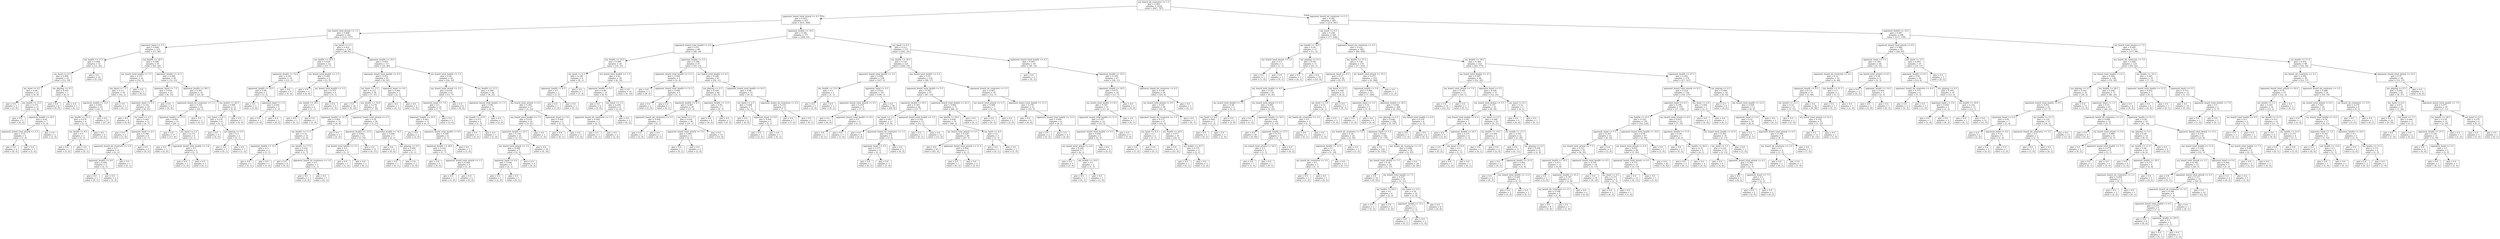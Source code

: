 digraph Tree {
node [shape=box] ;
0 [label="my_board_nb_creatures <= 1.5\ngini = 0.495\nsamples = 1434\nvalue = [647, 787]"] ;
1 [label="opponent_board_total_attack <= 4.5\ngini = 0.432\nsamples = 633\nvalue = [433, 200]"] ;
0 -> 1 [labeldistance=2.5, labelangle=45, headlabel="True"] ;
2 [label="my_board_total_attack <= 1.5\ngini = 0.499\nsamples = 262\nvalue = [125, 137]"] ;
1 -> 2 ;
3 [label="opponent_hand <= 2.5\ngini = 0.468\nsamples = 123\nvalue = [77, 46]"] ;
2 -> 3 ;
4 [label="my_health <= 17.5\ngini = 0.469\nsamples = 32\nvalue = [12, 20]"] ;
3 -> 4 ;
5 [label="my_hand <= 4.5\ngini = 0.496\nsamples = 22\nvalue = [12, 10]"] ;
4 -> 5 ;
6 [label="my_hand <= 0.5\ngini = 0.48\nsamples = 15\nvalue = [6, 9]"] ;
5 -> 6 ;
7 [label="gini = 0.0\nsamples = 3\nvalue = [3, 0]"] ;
6 -> 7 ;
8 [label="my_health <= 12.5\ngini = 0.375\nsamples = 12\nvalue = [3, 9]"] ;
6 -> 8 ;
9 [label="gini = 0.0\nsamples = 5\nvalue = [0, 5]"] ;
8 -> 9 ;
10 [label="opponent_health <= 18.5\ngini = 0.49\nsamples = 7\nvalue = [3, 4]"] ;
8 -> 10 ;
11 [label="opponent_board_total_attack <= 3.5\ngini = 0.32\nsamples = 5\nvalue = [1, 4]"] ;
10 -> 11 ;
12 [label="gini = 0.0\nsamples = 4\nvalue = [0, 4]"] ;
11 -> 12 ;
13 [label="gini = 0.0\nsamples = 1\nvalue = [1, 0]"] ;
11 -> 13 ;
14 [label="gini = 0.0\nsamples = 2\nvalue = [2, 0]"] ;
10 -> 14 ;
15 [label="me_playing <= 0.5\ngini = 0.245\nsamples = 7\nvalue = [6, 1]"] ;
5 -> 15 ;
16 [label="gini = 0.0\nsamples = 6\nvalue = [6, 0]"] ;
15 -> 16 ;
17 [label="gini = 0.0\nsamples = 1\nvalue = [0, 1]"] ;
15 -> 17 ;
18 [label="gini = 0.0\nsamples = 10\nvalue = [0, 10]"] ;
4 -> 18 ;
19 [label="my_health <= 20.5\ngini = 0.408\nsamples = 91\nvalue = [65, 26]"] ;
3 -> 19 ;
20 [label="my_board_total_health <= 7.5\ngini = 0.157\nsamples = 35\nvalue = [32, 3]"] ;
19 -> 20 ;
21 [label="my_hand <= 7.5\ngini = 0.111\nsamples = 34\nvalue = [32, 2]"] ;
20 -> 21 ;
22 [label="opponent_health <= 14.5\ngini = 0.059\nsamples = 33\nvalue = [32, 1]"] ;
21 -> 22 ;
23 [label="my_health <= 15.5\ngini = 0.278\nsamples = 6\nvalue = [5, 1]"] ;
22 -> 23 ;
24 [label="my_health <= 8.5\ngini = 0.5\nsamples = 2\nvalue = [1, 1]"] ;
23 -> 24 ;
25 [label="gini = 0.0\nsamples = 1\nvalue = [1, 0]"] ;
24 -> 25 ;
26 [label="gini = 0.0\nsamples = 1\nvalue = [0, 1]"] ;
24 -> 26 ;
27 [label="gini = 0.0\nsamples = 4\nvalue = [4, 0]"] ;
23 -> 27 ;
28 [label="gini = 0.0\nsamples = 27\nvalue = [27, 0]"] ;
22 -> 28 ;
29 [label="gini = 0.0\nsamples = 1\nvalue = [0, 1]"] ;
21 -> 29 ;
30 [label="gini = 0.0\nsamples = 1\nvalue = [0, 1]"] ;
20 -> 30 ;
31 [label="opponent_health <= 21.5\ngini = 0.484\nsamples = 56\nvalue = [33, 23]"] ;
19 -> 31 ;
32 [label="opponent_hand <= 7.5\ngini = 0.454\nsamples = 23\nvalue = [8, 15]"] ;
31 -> 32 ;
33 [label="opponent_hand <= 3.5\ngini = 0.332\nsamples = 19\nvalue = [4, 15]"] ;
32 -> 33 ;
34 [label="gini = 0.0\nsamples = 8\nvalue = [0, 8]"] ;
33 -> 34 ;
35 [label="my_hand <= 2.5\ngini = 0.463\nsamples = 11\nvalue = [4, 7]"] ;
33 -> 35 ;
36 [label="gini = 0.0\nsamples = 2\nvalue = [2, 0]"] ;
35 -> 36 ;
37 [label="opponent_hand <= 4.5\ngini = 0.346\nsamples = 9\nvalue = [2, 7]"] ;
35 -> 37 ;
38 [label="opponent_board_nb_creatures <= 2.0\ngini = 0.5\nsamples = 4\nvalue = [2, 2]"] ;
37 -> 38 ;
39 [label="opponent_health <= 9.0\ngini = 0.444\nsamples = 3\nvalue = [2, 1]"] ;
38 -> 39 ;
40 [label="gini = 0.0\nsamples = 1\nvalue = [0, 1]"] ;
39 -> 40 ;
41 [label="gini = 0.0\nsamples = 2\nvalue = [2, 0]"] ;
39 -> 41 ;
42 [label="gini = 0.0\nsamples = 1\nvalue = [0, 1]"] ;
38 -> 42 ;
43 [label="gini = 0.0\nsamples = 5\nvalue = [0, 5]"] ;
37 -> 43 ;
44 [label="gini = 0.0\nsamples = 4\nvalue = [4, 0]"] ;
32 -> 44 ;
45 [label="opponent_health <= 28.5\ngini = 0.367\nsamples = 33\nvalue = [25, 8]"] ;
31 -> 45 ;
46 [label="opponent_board_nb_creatures <= 1.5\ngini = 0.165\nsamples = 22\nvalue = [20, 2]"] ;
45 -> 46 ;
47 [label="opponent_health <= 27.5\ngini = 0.091\nsamples = 21\nvalue = [20, 1]"] ;
46 -> 47 ;
48 [label="gini = 0.0\nsamples = 17\nvalue = [17, 0]"] ;
47 -> 48 ;
49 [label="my_hand <= 5.5\ngini = 0.375\nsamples = 4\nvalue = [3, 1]"] ;
47 -> 49 ;
50 [label="gini = 0.0\nsamples = 2\nvalue = [2, 0]"] ;
49 -> 50 ;
51 [label="opponent_board_total_health <= 1.0\ngini = 0.5\nsamples = 2\nvalue = [1, 1]"] ;
49 -> 51 ;
52 [label="gini = 0.0\nsamples = 1\nvalue = [1, 0]"] ;
51 -> 52 ;
53 [label="gini = 0.0\nsamples = 1\nvalue = [0, 1]"] ;
51 -> 53 ;
54 [label="gini = 0.0\nsamples = 1\nvalue = [0, 1]"] ;
46 -> 54 ;
55 [label="my_health <= 28.5\ngini = 0.496\nsamples = 11\nvalue = [5, 6]"] ;
45 -> 55 ;
56 [label="my_hand <= 6.5\ngini = 0.278\nsamples = 6\nvalue = [5, 1]"] ;
55 -> 56 ;
57 [label="gini = 0.0\nsamples = 4\nvalue = [4, 0]"] ;
56 -> 57 ;
58 [label="me_playing <= 0.5\ngini = 0.5\nsamples = 2\nvalue = [1, 1]"] ;
56 -> 58 ;
59 [label="gini = 0.0\nsamples = 1\nvalue = [0, 1]"] ;
58 -> 59 ;
60 [label="gini = 0.0\nsamples = 1\nvalue = [1, 0]"] ;
58 -> 60 ;
61 [label="gini = 0.0\nsamples = 5\nvalue = [0, 5]"] ;
55 -> 61 ;
62 [label="my_hand <= 2.5\ngini = 0.452\nsamples = 139\nvalue = [48, 91]"] ;
2 -> 62 ;
63 [label="my_health <= 24.5\ngini = 0.434\nsamples = 22\nvalue = [15, 7]"] ;
62 -> 63 ;
64 [label="opponent_health <= 14.0\ngini = 0.245\nsamples = 14\nvalue = [12, 2]"] ;
63 -> 64 ;
65 [label="opponent_health <= 10.5\ngini = 0.48\nsamples = 5\nvalue = [3, 2]"] ;
64 -> 65 ;
66 [label="gini = 0.0\nsamples = 2\nvalue = [2, 0]"] ;
65 -> 66 ;
67 [label="opponent_hand <= 1.0\ngini = 0.444\nsamples = 3\nvalue = [1, 2]"] ;
65 -> 67 ;
68 [label="gini = 0.0\nsamples = 1\nvalue = [1, 0]"] ;
67 -> 68 ;
69 [label="gini = 0.0\nsamples = 2\nvalue = [0, 2]"] ;
67 -> 69 ;
70 [label="gini = 0.0\nsamples = 9\nvalue = [9, 0]"] ;
64 -> 70 ;
71 [label="my_board_total_health <= 2.5\ngini = 0.469\nsamples = 8\nvalue = [3, 5]"] ;
63 -> 71 ;
72 [label="gini = 0.0\nsamples = 4\nvalue = [0, 4]"] ;
71 -> 72 ;
73 [label="my_board_total_health <= 3.5\ngini = 0.375\nsamples = 4\nvalue = [3, 1]"] ;
71 -> 73 ;
74 [label="my_health <= 28.5\ngini = 0.5\nsamples = 2\nvalue = [1, 1]"] ;
73 -> 74 ;
75 [label="gini = 0.0\nsamples = 1\nvalue = [0, 1]"] ;
74 -> 75 ;
76 [label="gini = 0.0\nsamples = 1\nvalue = [1, 0]"] ;
74 -> 76 ;
77 [label="gini = 0.0\nsamples = 2\nvalue = [2, 0]"] ;
73 -> 77 ;
78 [label="opponent_health <= 24.5\ngini = 0.405\nsamples = 117\nvalue = [33, 84]"] ;
62 -> 78 ;
79 [label="opponent_board_total_health <= 8.5\ngini = 0.252\nsamples = 61\nvalue = [9, 52]"] ;
78 -> 79 ;
80 [label="my_hand <= 3.5\ngini = 0.212\nsamples = 58\nvalue = [7, 51]"] ;
79 -> 80 ;
81 [label="gini = 0.0\nsamples = 16\nvalue = [0, 16]"] ;
80 -> 81 ;
82 [label="my_health <= 19.0\ngini = 0.278\nsamples = 42\nvalue = [7, 35]"] ;
80 -> 82 ;
83 [label="opponent_health <= 21.5\ngini = 0.444\nsamples = 12\nvalue = [4, 8]"] ;
82 -> 83 ;
84 [label="my_health <= 11.5\ngini = 0.32\nsamples = 10\nvalue = [2, 8]"] ;
83 -> 84 ;
85 [label="opponent_health <= 15.5\ngini = 0.5\nsamples = 2\nvalue = [1, 1]"] ;
84 -> 85 ;
86 [label="gini = 0.0\nsamples = 1\nvalue = [0, 1]"] ;
85 -> 86 ;
87 [label="gini = 0.0\nsamples = 1\nvalue = [1, 0]"] ;
85 -> 87 ;
88 [label="my_health <= 17.5\ngini = 0.219\nsamples = 8\nvalue = [1, 7]"] ;
84 -> 88 ;
89 [label="gini = 0.0\nsamples = 6\nvalue = [0, 6]"] ;
88 -> 89 ;
90 [label="opponent_board_nb_creatures <= 1.0\ngini = 0.5\nsamples = 2\nvalue = [1, 1]"] ;
88 -> 90 ;
91 [label="gini = 0.0\nsamples = 1\nvalue = [1, 0]"] ;
90 -> 91 ;
92 [label="gini = 0.0\nsamples = 1\nvalue = [0, 1]"] ;
90 -> 92 ;
93 [label="gini = 0.0\nsamples = 2\nvalue = [2, 0]"] ;
83 -> 93 ;
94 [label="opponent_board_total_attack <= 3.5\ngini = 0.18\nsamples = 30\nvalue = [3, 27]"] ;
82 -> 94 ;
95 [label="opponent_health <= 13.0\ngini = 0.083\nsamples = 23\nvalue = [1, 22]"] ;
94 -> 95 ;
96 [label="my_board_total_health <= 3.5\ngini = 0.5\nsamples = 2\nvalue = [1, 1]"] ;
95 -> 96 ;
97 [label="gini = 0.0\nsamples = 1\nvalue = [1, 0]"] ;
96 -> 97 ;
98 [label="gini = 0.0\nsamples = 1\nvalue = [0, 1]"] ;
96 -> 98 ;
99 [label="gini = 0.0\nsamples = 21\nvalue = [0, 21]"] ;
95 -> 99 ;
100 [label="opponent_health <= 18.5\ngini = 0.408\nsamples = 7\nvalue = [2, 5]"] ;
94 -> 100 ;
101 [label="gini = 0.0\nsamples = 4\nvalue = [0, 4]"] ;
100 -> 101 ;
102 [label="me_playing <= 0.5\ngini = 0.444\nsamples = 3\nvalue = [2, 1]"] ;
100 -> 102 ;
103 [label="gini = 0.0\nsamples = 1\nvalue = [0, 1]"] ;
102 -> 103 ;
104 [label="gini = 0.0\nsamples = 2\nvalue = [2, 0]"] ;
102 -> 104 ;
105 [label="opponent_hand <= 4.0\ngini = 0.444\nsamples = 3\nvalue = [2, 1]"] ;
79 -> 105 ;
106 [label="gini = 0.0\nsamples = 1\nvalue = [0, 1]"] ;
105 -> 106 ;
107 [label="gini = 0.0\nsamples = 2\nvalue = [2, 0]"] ;
105 -> 107 ;
108 [label="my_board_total_health <= 3.5\ngini = 0.49\nsamples = 56\nvalue = [24, 32]"] ;
78 -> 108 ;
109 [label="my_board_total_attack <= 3.5\ngini = 0.434\nsamples = 22\nvalue = [15, 7]"] ;
108 -> 109 ;
110 [label="opponent_hand <= 7.0\ngini = 0.5\nsamples = 14\nvalue = [7, 7]"] ;
109 -> 110 ;
111 [label="opponent_health <= 25.5\ngini = 0.463\nsamples = 11\nvalue = [4, 7]"] ;
110 -> 111 ;
112 [label="gini = 0.0\nsamples = 2\nvalue = [2, 0]"] ;
111 -> 112 ;
113 [label="opponent_board_total_health <= 9.5\ngini = 0.346\nsamples = 9\nvalue = [2, 7]"] ;
111 -> 113 ;
114 [label="opponent_health <= 29.0\ngini = 0.219\nsamples = 8\nvalue = [1, 7]"] ;
113 -> 114 ;
115 [label="gini = 0.0\nsamples = 5\nvalue = [0, 5]"] ;
114 -> 115 ;
116 [label="opponent_board_total_attack <= 1.5\ngini = 0.444\nsamples = 3\nvalue = [1, 2]"] ;
114 -> 116 ;
117 [label="gini = 0.0\nsamples = 1\nvalue = [1, 0]"] ;
116 -> 117 ;
118 [label="gini = 0.0\nsamples = 2\nvalue = [0, 2]"] ;
116 -> 118 ;
119 [label="gini = 0.0\nsamples = 1\nvalue = [1, 0]"] ;
113 -> 119 ;
120 [label="gini = 0.0\nsamples = 3\nvalue = [3, 0]"] ;
110 -> 120 ;
121 [label="gini = 0.0\nsamples = 8\nvalue = [8, 0]"] ;
109 -> 121 ;
122 [label="my_health <= 13.5\ngini = 0.389\nsamples = 34\nvalue = [9, 25]"] ;
108 -> 122 ;
123 [label="opponent_board_total_health <= 1.5\ngini = 0.49\nsamples = 7\nvalue = [4, 3]"] ;
122 -> 123 ;
124 [label="my_health <= 12.0\ngini = 0.375\nsamples = 4\nvalue = [1, 3]"] ;
123 -> 124 ;
125 [label="gini = 0.0\nsamples = 3\nvalue = [0, 3]"] ;
124 -> 125 ;
126 [label="gini = 0.0\nsamples = 1\nvalue = [1, 0]"] ;
124 -> 126 ;
127 [label="gini = 0.0\nsamples = 3\nvalue = [3, 0]"] ;
123 -> 127 ;
128 [label="my_board_total_attack <= 6.5\ngini = 0.302\nsamples = 27\nvalue = [5, 22]"] ;
122 -> 128 ;
129 [label="my_board_total_health <= 7.5\ngini = 0.219\nsamples = 24\nvalue = [3, 21]"] ;
128 -> 129 ;
130 [label="opponent_health <= 25.5\ngini = 0.159\nsamples = 23\nvalue = [2, 21]"] ;
129 -> 130 ;
131 [label="my_board_total_attack <= 3.5\ngini = 0.408\nsamples = 7\nvalue = [2, 5]"] ;
130 -> 131 ;
132 [label="opponent_hand <= 6.0\ngini = 0.444\nsamples = 3\nvalue = [2, 1]"] ;
131 -> 132 ;
133 [label="gini = 0.0\nsamples = 2\nvalue = [2, 0]"] ;
132 -> 133 ;
134 [label="gini = 0.0\nsamples = 1\nvalue = [0, 1]"] ;
132 -> 134 ;
135 [label="gini = 0.0\nsamples = 4\nvalue = [0, 4]"] ;
131 -> 135 ;
136 [label="gini = 0.0\nsamples = 16\nvalue = [0, 16]"] ;
130 -> 136 ;
137 [label="gini = 0.0\nsamples = 1\nvalue = [1, 0]"] ;
129 -> 137 ;
138 [label="opponent_hand <= 3.0\ngini = 0.444\nsamples = 3\nvalue = [2, 1]"] ;
128 -> 138 ;
139 [label="gini = 0.0\nsamples = 1\nvalue = [0, 1]"] ;
138 -> 139 ;
140 [label="gini = 0.0\nsamples = 2\nvalue = [2, 0]"] ;
138 -> 140 ;
141 [label="opponent_health <= 16.5\ngini = 0.282\nsamples = 371\nvalue = [308, 63]"] ;
1 -> 141 ;
142 [label="opponent_board_total_health <= 6.5\ngini = 0.43\nsamples = 96\nvalue = [66, 30]"] ;
141 -> 142 ;
143 [label="my_health <= 18.5\ngini = 0.499\nsamples = 29\nvalue = [14, 15]"] ;
142 -> 143 ;
144 [label="my_hand <= 0.5\ngini = 0.198\nsamples = 9\nvalue = [8, 1]"] ;
143 -> 144 ;
145 [label="opponent_health <= 8.5\ngini = 0.5\nsamples = 2\nvalue = [1, 1]"] ;
144 -> 145 ;
146 [label="gini = 0.0\nsamples = 1\nvalue = [1, 0]"] ;
145 -> 146 ;
147 [label="gini = 0.0\nsamples = 1\nvalue = [0, 1]"] ;
145 -> 147 ;
148 [label="gini = 0.0\nsamples = 7\nvalue = [7, 0]"] ;
144 -> 148 ;
149 [label="my_board_total_health <= 1.5\ngini = 0.42\nsamples = 20\nvalue = [6, 14]"] ;
143 -> 149 ;
150 [label="opponent_health <= 9.5\ngini = 0.48\nsamples = 10\nvalue = [6, 4]"] ;
149 -> 150 ;
151 [label="gini = 0.0\nsamples = 4\nvalue = [4, 0]"] ;
150 -> 151 ;
152 [label="my_hand <= 3.5\ngini = 0.444\nsamples = 6\nvalue = [2, 4]"] ;
150 -> 152 ;
153 [label="opponent_board_nb_creatures <= 1.5\ngini = 0.444\nsamples = 3\nvalue = [2, 1]"] ;
152 -> 153 ;
154 [label="gini = 0.0\nsamples = 1\nvalue = [0, 1]"] ;
153 -> 154 ;
155 [label="gini = 0.0\nsamples = 2\nvalue = [2, 0]"] ;
153 -> 155 ;
156 [label="gini = 0.0\nsamples = 3\nvalue = [0, 3]"] ;
152 -> 156 ;
157 [label="gini = 0.0\nsamples = 10\nvalue = [0, 10]"] ;
149 -> 157 ;
158 [label="opponent_health <= 5.5\ngini = 0.348\nsamples = 67\nvalue = [52, 15]"] ;
142 -> 158 ;
159 [label="opponent_board_total_health <= 11.5\ngini = 0.444\nsamples = 6\nvalue = [2, 4]"] ;
158 -> 159 ;
160 [label="gini = 0.0\nsamples = 3\nvalue = [0, 3]"] ;
159 -> 160 ;
161 [label="opponent_board_total_health <= 21.5\ngini = 0.444\nsamples = 3\nvalue = [2, 1]"] ;
159 -> 161 ;
162 [label="gini = 0.0\nsamples = 2\nvalue = [2, 0]"] ;
161 -> 162 ;
163 [label="gini = 0.0\nsamples = 1\nvalue = [0, 1]"] ;
161 -> 163 ;
164 [label="my_board_total_health <= 4.5\ngini = 0.296\nsamples = 61\nvalue = [50, 11]"] ;
158 -> 164 ;
165 [label="me_playing <= 0.5\ngini = 0.194\nsamples = 46\nvalue = [41, 5]"] ;
164 -> 165 ;
166 [label="opponent_health <= 6.5\ngini = 0.097\nsamples = 39\nvalue = [37, 2]"] ;
165 -> 166 ;
167 [label="opponent_board_nb_creatures <= 3.5\ngini = 0.444\nsamples = 3\nvalue = [2, 1]"] ;
166 -> 167 ;
168 [label="gini = 0.0\nsamples = 2\nvalue = [2, 0]"] ;
167 -> 168 ;
169 [label="gini = 0.0\nsamples = 1\nvalue = [0, 1]"] ;
167 -> 169 ;
170 [label="my_hand <= 1.5\ngini = 0.054\nsamples = 36\nvalue = [35, 1]"] ;
166 -> 170 ;
171 [label="opponent_board_total_attack <= 7.0\ngini = 0.444\nsamples = 3\nvalue = [2, 1]"] ;
170 -> 171 ;
172 [label="gini = 0.0\nsamples = 1\nvalue = [0, 1]"] ;
171 -> 172 ;
173 [label="gini = 0.0\nsamples = 2\nvalue = [2, 0]"] ;
171 -> 173 ;
174 [label="gini = 0.0\nsamples = 33\nvalue = [33, 0]"] ;
170 -> 174 ;
175 [label="opponent_health <= 13.5\ngini = 0.49\nsamples = 7\nvalue = [4, 3]"] ;
165 -> 175 ;
176 [label="gini = 0.0\nsamples = 4\nvalue = [4, 0]"] ;
175 -> 176 ;
177 [label="gini = 0.0\nsamples = 3\nvalue = [0, 3]"] ;
175 -> 177 ;
178 [label="opponent_board_total_health <= 10.5\ngini = 0.48\nsamples = 15\nvalue = [9, 6]"] ;
164 -> 178 ;
179 [label="my_hand <= 2.5\ngini = 0.408\nsamples = 7\nvalue = [2, 5]"] ;
178 -> 179 ;
180 [label="gini = 0.0\nsamples = 4\nvalue = [0, 4]"] ;
179 -> 180 ;
181 [label="opponent_hand <= 4.0\ngini = 0.444\nsamples = 3\nvalue = [2, 1]"] ;
179 -> 181 ;
182 [label="gini = 0.0\nsamples = 2\nvalue = [2, 0]"] ;
181 -> 182 ;
183 [label="gini = 0.0\nsamples = 1\nvalue = [0, 1]"] ;
181 -> 183 ;
184 [label="opponent_board_nb_creatures <= 6.0\ngini = 0.219\nsamples = 8\nvalue = [7, 1]"] ;
178 -> 184 ;
185 [label="gini = 0.0\nsamples = 7\nvalue = [7, 0]"] ;
184 -> 185 ;
186 [label="gini = 0.0\nsamples = 1\nvalue = [0, 1]"] ;
184 -> 186 ;
187 [label="my_hand <= 6.5\ngini = 0.211\nsamples = 275\nvalue = [242, 33]"] ;
141 -> 187 ;
188 [label="my_health <= 18.5\ngini = 0.155\nsamples = 225\nvalue = [206, 19]"] ;
187 -> 188 ;
189 [label="opponent_board_total_health <= 2.5\ngini = 0.036\nsamples = 109\nvalue = [107, 2]"] ;
188 -> 189 ;
190 [label="my_health <= 13.0\ngini = 0.5\nsamples = 2\nvalue = [1, 1]"] ;
189 -> 190 ;
191 [label="gini = 0.0\nsamples = 1\nvalue = [1, 0]"] ;
190 -> 191 ;
192 [label="gini = 0.0\nsamples = 1\nvalue = [0, 1]"] ;
190 -> 192 ;
193 [label="opponent_hand <= 0.5\ngini = 0.019\nsamples = 107\nvalue = [106, 1]"] ;
189 -> 193 ;
194 [label="opponent_board_total_attack <= 9.5\ngini = 0.219\nsamples = 8\nvalue = [7, 1]"] ;
193 -> 194 ;
195 [label="gini = 0.0\nsamples = 6\nvalue = [6, 0]"] ;
194 -> 195 ;
196 [label="opponent_board_total_health <= 9.5\ngini = 0.5\nsamples = 2\nvalue = [1, 1]"] ;
194 -> 196 ;
197 [label="gini = 0.0\nsamples = 1\nvalue = [0, 1]"] ;
196 -> 197 ;
198 [label="gini = 0.0\nsamples = 1\nvalue = [1, 0]"] ;
196 -> 198 ;
199 [label="gini = 0.0\nsamples = 99\nvalue = [99, 0]"] ;
193 -> 199 ;
200 [label="my_board_total_health <= 4.5\ngini = 0.25\nsamples = 116\nvalue = [99, 17]"] ;
188 -> 200 ;
201 [label="opponent_board_total_health <= 5.5\ngini = 0.185\nsamples = 97\nvalue = [87, 10]"] ;
200 -> 201 ;
202 [label="opponent_health <= 24.5\ngini = 0.393\nsamples = 26\nvalue = [19, 7]"] ;
201 -> 202 ;
203 [label="my_hand <= 2.5\ngini = 0.497\nsamples = 13\nvalue = [7, 6]"] ;
202 -> 203 ;
204 [label="gini = 0.0\nsamples = 4\nvalue = [4, 0]"] ;
203 -> 204 ;
205 [label="opponent_board_nb_creatures <= 1.5\ngini = 0.444\nsamples = 9\nvalue = [3, 6]"] ;
203 -> 205 ;
206 [label="opponent_hand <= 3.5\ngini = 0.375\nsamples = 4\nvalue = [3, 1]"] ;
205 -> 206 ;
207 [label="gini = 0.0\nsamples = 1\nvalue = [0, 1]"] ;
206 -> 207 ;
208 [label="gini = 0.0\nsamples = 3\nvalue = [3, 0]"] ;
206 -> 208 ;
209 [label="gini = 0.0\nsamples = 5\nvalue = [0, 5]"] ;
205 -> 209 ;
210 [label="opponent_board_total_health <= 3.5\ngini = 0.142\nsamples = 13\nvalue = [12, 1]"] ;
202 -> 210 ;
211 [label="gini = 0.0\nsamples = 1\nvalue = [0, 1]"] ;
210 -> 211 ;
212 [label="gini = 0.0\nsamples = 12\nvalue = [12, 0]"] ;
210 -> 212 ;
213 [label="opponent_board_total_health <= 20.5\ngini = 0.081\nsamples = 71\nvalue = [68, 3]"] ;
201 -> 213 ;
214 [label="my_health <= 29.5\ngini = 0.056\nsamples = 70\nvalue = [68, 2]"] ;
213 -> 214 ;
215 [label="my_board_total_attack <= 4.5\ngini = 0.029\nsamples = 68\nvalue = [67, 1]"] ;
214 -> 215 ;
216 [label="gini = 0.0\nsamples = 65\nvalue = [65, 0]"] ;
215 -> 216 ;
217 [label="opponent_board_total_attack <= 11.5\ngini = 0.444\nsamples = 3\nvalue = [2, 1]"] ;
215 -> 217 ;
218 [label="gini = 0.0\nsamples = 1\nvalue = [0, 1]"] ;
217 -> 218 ;
219 [label="gini = 0.0\nsamples = 2\nvalue = [2, 0]"] ;
217 -> 219 ;
220 [label="my_hand <= 4.0\ngini = 0.5\nsamples = 2\nvalue = [1, 1]"] ;
214 -> 220 ;
221 [label="gini = 0.0\nsamples = 1\nvalue = [0, 1]"] ;
220 -> 221 ;
222 [label="gini = 0.0\nsamples = 1\nvalue = [1, 0]"] ;
220 -> 222 ;
223 [label="gini = 0.0\nsamples = 1\nvalue = [0, 1]"] ;
213 -> 223 ;
224 [label="opponent_board_nb_creatures <= 2.5\ngini = 0.465\nsamples = 19\nvalue = [12, 7]"] ;
200 -> 224 ;
225 [label="my_board_total_attack <= 5.5\ngini = 0.408\nsamples = 7\nvalue = [2, 5]"] ;
224 -> 225 ;
226 [label="gini = 0.0\nsamples = 5\nvalue = [0, 5]"] ;
225 -> 226 ;
227 [label="gini = 0.0\nsamples = 2\nvalue = [2, 0]"] ;
225 -> 227 ;
228 [label="opponent_board_total_health <= 11.5\ngini = 0.278\nsamples = 12\nvalue = [10, 2]"] ;
224 -> 228 ;
229 [label="gini = 0.0\nsamples = 6\nvalue = [6, 0]"] ;
228 -> 229 ;
230 [label="opponent_board_total_health <= 13.5\ngini = 0.444\nsamples = 6\nvalue = [4, 2]"] ;
228 -> 230 ;
231 [label="gini = 0.0\nsamples = 2\nvalue = [0, 2]"] ;
230 -> 231 ;
232 [label="gini = 0.0\nsamples = 4\nvalue = [4, 0]"] ;
230 -> 232 ;
233 [label="opponent_board_total_health <= 4.5\ngini = 0.403\nsamples = 50\nvalue = [36, 14]"] ;
187 -> 233 ;
234 [label="gini = 0.0\nsamples = 3\nvalue = [0, 3]"] ;
233 -> 234 ;
235 [label="opponent_health <= 25.5\ngini = 0.359\nsamples = 47\nvalue = [36, 11]"] ;
233 -> 235 ;
236 [label="opponent_health <= 24.5\ngini = 0.475\nsamples = 18\nvalue = [11, 7]"] ;
235 -> 236 ;
237 [label="my_board_total_health <= 8.5\ngini = 0.391\nsamples = 15\nvalue = [11, 4]"] ;
236 -> 237 ;
238 [label="opponent_board_total_health <= 11.5\ngini = 0.337\nsamples = 14\nvalue = [11, 3]"] ;
237 -> 238 ;
239 [label="opponent_board_total_health <= 9.5\ngini = 0.444\nsamples = 9\nvalue = [6, 3]"] ;
238 -> 239 ;
240 [label="my_board_total_attack <= 4.0\ngini = 0.245\nsamples = 7\nvalue = [6, 1]"] ;
239 -> 240 ;
241 [label="gini = 0.0\nsamples = 5\nvalue = [5, 0]"] ;
240 -> 241 ;
242 [label="my_health <= 19.0\ngini = 0.5\nsamples = 2\nvalue = [1, 1]"] ;
240 -> 242 ;
243 [label="gini = 0.0\nsamples = 1\nvalue = [0, 1]"] ;
242 -> 243 ;
244 [label="gini = 0.0\nsamples = 1\nvalue = [1, 0]"] ;
242 -> 244 ;
245 [label="gini = 0.0\nsamples = 2\nvalue = [0, 2]"] ;
239 -> 245 ;
246 [label="gini = 0.0\nsamples = 5\nvalue = [5, 0]"] ;
238 -> 246 ;
247 [label="gini = 0.0\nsamples = 1\nvalue = [0, 1]"] ;
237 -> 247 ;
248 [label="gini = 0.0\nsamples = 3\nvalue = [0, 3]"] ;
236 -> 248 ;
249 [label="opponent_board_nb_creatures <= 6.5\ngini = 0.238\nsamples = 29\nvalue = [25, 4]"] ;
235 -> 249 ;
250 [label="my_board_total_attack <= 6.5\ngini = 0.191\nsamples = 28\nvalue = [25, 3]"] ;
249 -> 250 ;
251 [label="opponent_board_nb_creatures <= 1.5\ngini = 0.137\nsamples = 27\nvalue = [25, 2]"] ;
250 -> 251 ;
252 [label="my_hand <= 8.0\ngini = 0.5\nsamples = 2\nvalue = [1, 1]"] ;
251 -> 252 ;
253 [label="gini = 0.0\nsamples = 1\nvalue = [1, 0]"] ;
252 -> 253 ;
254 [label="gini = 0.0\nsamples = 1\nvalue = [0, 1]"] ;
252 -> 254 ;
255 [label="my_health <= 24.0\ngini = 0.077\nsamples = 25\nvalue = [24, 1]"] ;
251 -> 255 ;
256 [label="gini = 0.0\nsamples = 21\nvalue = [21, 0]"] ;
255 -> 256 ;
257 [label="my_health <= 25.5\ngini = 0.375\nsamples = 4\nvalue = [3, 1]"] ;
255 -> 257 ;
258 [label="gini = 0.0\nsamples = 1\nvalue = [0, 1]"] ;
257 -> 258 ;
259 [label="gini = 0.0\nsamples = 3\nvalue = [3, 0]"] ;
257 -> 259 ;
260 [label="gini = 0.0\nsamples = 1\nvalue = [0, 1]"] ;
250 -> 260 ;
261 [label="gini = 0.0\nsamples = 1\nvalue = [0, 1]"] ;
249 -> 261 ;
262 [label="opponent_board_nb_creatures <= 1.5\ngini = 0.392\nsamples = 801\nvalue = [214, 587]"] ;
0 -> 262 [labeldistance=2.5, labelangle=-45, headlabel="False"] ;
263 [label="my_hand <= 0.5\ngini = 0.258\nsamples = 505\nvalue = [77, 428]"] ;
262 -> 263 ;
264 [label="my_health <= 14.5\ngini = 0.26\nsamples = 13\nvalue = [11, 2]"] ;
263 -> 264 ;
265 [label="my_board_total_attack <= 5.5\ngini = 0.5\nsamples = 2\nvalue = [1, 1]"] ;
264 -> 265 ;
266 [label="gini = 0.0\nsamples = 1\nvalue = [1, 0]"] ;
265 -> 266 ;
267 [label="gini = 0.0\nsamples = 1\nvalue = [0, 1]"] ;
265 -> 267 ;
268 [label="me_playing <= 0.5\ngini = 0.165\nsamples = 11\nvalue = [10, 1]"] ;
264 -> 268 ;
269 [label="gini = 0.0\nsamples = 1\nvalue = [0, 1]"] ;
268 -> 269 ;
270 [label="gini = 0.0\nsamples = 10\nvalue = [10, 0]"] ;
268 -> 270 ;
271 [label="opponent_board_nb_creatures <= 0.5\ngini = 0.232\nsamples = 492\nvalue = [66, 426]"] ;
263 -> 271 ;
272 [label="my_health <= 15.5\ngini = 0.118\nsamples = 270\nvalue = [17, 253]"] ;
271 -> 272 ;
273 [label="opponent_hand <= 4.5\ngini = 0.27\nsamples = 56\nvalue = [9, 47]"] ;
272 -> 273 ;
274 [label="my_board_total_health <= 4.5\ngini = 0.18\nsamples = 50\nvalue = [5, 45]"] ;
273 -> 274 ;
275 [label="my_board_total_health <= 3.5\ngini = 0.48\nsamples = 5\nvalue = [3, 2]"] ;
274 -> 275 ;
276 [label="my_hand <= 4.0\ngini = 0.444\nsamples = 3\nvalue = [1, 2]"] ;
275 -> 276 ;
277 [label="gini = 0.0\nsamples = 2\nvalue = [0, 2]"] ;
276 -> 277 ;
278 [label="gini = 0.0\nsamples = 1\nvalue = [1, 0]"] ;
276 -> 278 ;
279 [label="gini = 0.0\nsamples = 2\nvalue = [2, 0]"] ;
275 -> 279 ;
280 [label="my_board_total_attack <= 4.5\ngini = 0.085\nsamples = 45\nvalue = [2, 43]"] ;
274 -> 280 ;
281 [label="gini = 0.0\nsamples = 1\nvalue = [1, 0]"] ;
280 -> 281 ;
282 [label="opponent_health <= 26.5\ngini = 0.044\nsamples = 44\nvalue = [1, 43]"] ;
280 -> 282 ;
283 [label="gini = 0.0\nsamples = 40\nvalue = [0, 40]"] ;
282 -> 283 ;
284 [label="opponent_health <= 27.5\ngini = 0.375\nsamples = 4\nvalue = [1, 3]"] ;
282 -> 284 ;
285 [label="my_board_total_attack <= 10.5\ngini = 0.5\nsamples = 2\nvalue = [1, 1]"] ;
284 -> 285 ;
286 [label="gini = 0.0\nsamples = 1\nvalue = [1, 0]"] ;
285 -> 286 ;
287 [label="gini = 0.0\nsamples = 1\nvalue = [0, 1]"] ;
285 -> 287 ;
288 [label="gini = 0.0\nsamples = 2\nvalue = [0, 2]"] ;
284 -> 288 ;
289 [label="my_hand <= 5.5\ngini = 0.444\nsamples = 6\nvalue = [4, 2]"] ;
273 -> 289 ;
290 [label="my_hand <= 3.0\ngini = 0.32\nsamples = 5\nvalue = [4, 1]"] ;
289 -> 290 ;
291 [label="my_board_nb_creatures <= 3.5\ngini = 0.5\nsamples = 2\nvalue = [1, 1]"] ;
290 -> 291 ;
292 [label="gini = 0.0\nsamples = 1\nvalue = [0, 1]"] ;
291 -> 292 ;
293 [label="gini = 0.0\nsamples = 1\nvalue = [1, 0]"] ;
291 -> 293 ;
294 [label="gini = 0.0\nsamples = 3\nvalue = [3, 0]"] ;
290 -> 294 ;
295 [label="gini = 0.0\nsamples = 1\nvalue = [0, 1]"] ;
289 -> 295 ;
296 [label="my_board_total_attack <= 19.5\ngini = 0.072\nsamples = 214\nvalue = [8, 206]"] ;
272 -> 296 ;
297 [label="opponent_health <= 5.0\ngini = 0.064\nsamples = 213\nvalue = [7, 206]"] ;
296 -> 297 ;
298 [label="opponent_hand <= 3.5\ngini = 0.32\nsamples = 5\nvalue = [1, 4]"] ;
297 -> 298 ;
299 [label="gini = 0.0\nsamples = 1\nvalue = [1, 0]"] ;
298 -> 299 ;
300 [label="gini = 0.0\nsamples = 4\nvalue = [0, 4]"] ;
298 -> 300 ;
301 [label="opponent_health <= 29.5\ngini = 0.056\nsamples = 208\nvalue = [6, 202]"] ;
297 -> 301 ;
302 [label="me_playing <= 0.5\ngini = 0.048\nsamples = 202\nvalue = [5, 197]"] ;
301 -> 302 ;
303 [label="my_board_nb_creatures <= 5.5\ngini = 0.18\nsamples = 20\nvalue = [2, 18]"] ;
302 -> 303 ;
304 [label="opponent_health <= 12.5\ngini = 0.1\nsamples = 19\nvalue = [1, 18]"] ;
303 -> 304 ;
305 [label="my_board_nb_creatures <= 3.0\ngini = 0.5\nsamples = 2\nvalue = [1, 1]"] ;
304 -> 305 ;
306 [label="gini = 0.0\nsamples = 1\nvalue = [1, 0]"] ;
305 -> 306 ;
307 [label="gini = 0.0\nsamples = 1\nvalue = [0, 1]"] ;
305 -> 307 ;
308 [label="gini = 0.0\nsamples = 17\nvalue = [0, 17]"] ;
304 -> 308 ;
309 [label="gini = 0.0\nsamples = 1\nvalue = [1, 0]"] ;
303 -> 309 ;
310 [label="opponent_hand <= 5.5\ngini = 0.032\nsamples = 182\nvalue = [3, 179]"] ;
302 -> 310 ;
311 [label="gini = 0.0\nsamples = 124\nvalue = [0, 124]"] ;
310 -> 311 ;
312 [label="my_board_nb_creatures <= 3.5\ngini = 0.098\nsamples = 58\nvalue = [3, 55]"] ;
310 -> 312 ;
313 [label="my_board_total_attack <= 7.5\ngini = 0.18\nsamples = 30\nvalue = [3, 27]"] ;
312 -> 313 ;
314 [label="gini = 0.0\nsamples = 16\nvalue = [0, 16]"] ;
313 -> 314 ;
315 [label="my_board_total_health <= 7.5\ngini = 0.337\nsamples = 14\nvalue = [3, 11]"] ;
313 -> 315 ;
316 [label="my_health <= 24.5\ngini = 0.5\nsamples = 4\nvalue = [2, 2]"] ;
315 -> 316 ;
317 [label="gini = 0.0\nsamples = 2\nvalue = [0, 2]"] ;
316 -> 317 ;
318 [label="gini = 0.0\nsamples = 2\nvalue = [2, 0]"] ;
316 -> 318 ;
319 [label="my_hand <= 3.0\ngini = 0.18\nsamples = 10\nvalue = [1, 9]"] ;
315 -> 319 ;
320 [label="opponent_health <= 15.5\ngini = 0.5\nsamples = 2\nvalue = [1, 1]"] ;
319 -> 320 ;
321 [label="gini = 0.0\nsamples = 1\nvalue = [0, 1]"] ;
320 -> 321 ;
322 [label="gini = 0.0\nsamples = 1\nvalue = [1, 0]"] ;
320 -> 322 ;
323 [label="gini = 0.0\nsamples = 8\nvalue = [0, 8]"] ;
319 -> 323 ;
324 [label="gini = 0.0\nsamples = 28\nvalue = [0, 28]"] ;
312 -> 324 ;
325 [label="my_board_total_health <= 6.0\ngini = 0.278\nsamples = 6\nvalue = [1, 5]"] ;
301 -> 325 ;
326 [label="gini = 0.0\nsamples = 1\nvalue = [1, 0]"] ;
325 -> 326 ;
327 [label="gini = 0.0\nsamples = 5\nvalue = [0, 5]"] ;
325 -> 327 ;
328 [label="gini = 0.0\nsamples = 1\nvalue = [1, 0]"] ;
296 -> 328 ;
329 [label="my_health <= 18.5\ngini = 0.344\nsamples = 222\nvalue = [49, 173]"] ;
271 -> 329 ;
330 [label="my_board_total_health <= 4.5\ngini = 0.497\nsamples = 48\nvalue = [22, 26]"] ;
329 -> 330 ;
331 [label="my_board_total_attack <= 7.0\ngini = 0.165\nsamples = 11\nvalue = [10, 1]"] ;
330 -> 331 ;
332 [label="gini = 0.0\nsamples = 10\nvalue = [10, 0]"] ;
331 -> 332 ;
333 [label="gini = 0.0\nsamples = 1\nvalue = [0, 1]"] ;
331 -> 333 ;
334 [label="opponent_hand <= 5.5\ngini = 0.438\nsamples = 37\nvalue = [12, 25]"] ;
330 -> 334 ;
335 [label="my_board_total_attack <= 5.5\ngini = 0.375\nsamples = 32\nvalue = [8, 24]"] ;
334 -> 335 ;
336 [label="my_board_total_health <= 6.5\ngini = 0.49\nsamples = 7\nvalue = [4, 3]"] ;
335 -> 336 ;
337 [label="gini = 0.0\nsamples = 3\nvalue = [3, 0]"] ;
336 -> 337 ;
338 [label="opponent_health <= 24.5\ngini = 0.375\nsamples = 4\nvalue = [1, 3]"] ;
336 -> 338 ;
339 [label="gini = 0.0\nsamples = 2\nvalue = [0, 2]"] ;
338 -> 339 ;
340 [label="my_hand <= 6.0\ngini = 0.5\nsamples = 2\nvalue = [1, 1]"] ;
338 -> 340 ;
341 [label="gini = 0.0\nsamples = 1\nvalue = [1, 0]"] ;
340 -> 341 ;
342 [label="gini = 0.0\nsamples = 1\nvalue = [0, 1]"] ;
340 -> 342 ;
343 [label="my_hand <= 2.5\ngini = 0.269\nsamples = 25\nvalue = [4, 21]"] ;
335 -> 343 ;
344 [label="my_health <= 14.5\ngini = 0.444\nsamples = 3\nvalue = [2, 1]"] ;
343 -> 344 ;
345 [label="gini = 0.0\nsamples = 1\nvalue = [0, 1]"] ;
344 -> 345 ;
346 [label="gini = 0.0\nsamples = 2\nvalue = [2, 0]"] ;
344 -> 346 ;
347 [label="my_health <= 13.5\ngini = 0.165\nsamples = 22\nvalue = [2, 20]"] ;
343 -> 347 ;
348 [label="gini = 0.0\nsamples = 11\nvalue = [0, 11]"] ;
347 -> 348 ;
349 [label="me_playing <= 0.5\ngini = 0.298\nsamples = 11\nvalue = [2, 9]"] ;
347 -> 349 ;
350 [label="gini = 0.0\nsamples = 5\nvalue = [0, 5]"] ;
349 -> 350 ;
351 [label="opponent_health <= 21.0\ngini = 0.444\nsamples = 6\nvalue = [2, 4]"] ;
349 -> 351 ;
352 [label="gini = 0.0\nsamples = 3\nvalue = [0, 3]"] ;
351 -> 352 ;
353 [label="my_board_total_health <= 11.0\ngini = 0.444\nsamples = 3\nvalue = [2, 1]"] ;
351 -> 353 ;
354 [label="gini = 0.0\nsamples = 2\nvalue = [2, 0]"] ;
353 -> 354 ;
355 [label="gini = 0.0\nsamples = 1\nvalue = [0, 1]"] ;
353 -> 355 ;
356 [label="my_hand <= 6.5\ngini = 0.32\nsamples = 5\nvalue = [4, 1]"] ;
334 -> 356 ;
357 [label="gini = 0.0\nsamples = 4\nvalue = [4, 0]"] ;
356 -> 357 ;
358 [label="gini = 0.0\nsamples = 1\nvalue = [0, 1]"] ;
356 -> 358 ;
359 [label="opponent_health <= 27.5\ngini = 0.262\nsamples = 174\nvalue = [27, 147]"] ;
329 -> 359 ;
360 [label="opponent_board_total_attack <= 8.5\ngini = 0.214\nsamples = 156\nvalue = [19, 137]"] ;
359 -> 360 ;
361 [label="opponent_hand <= 6.5\ngini = 0.198\nsamples = 153\nvalue = [17, 136]"] ;
360 -> 361 ;
362 [label="my_health <= 22.5\ngini = 0.142\nsamples = 130\nvalue = [10, 120]"] ;
361 -> 362 ;
363 [label="opponent_hand <= 5.5\ngini = 0.367\nsamples = 33\nvalue = [8, 25]"] ;
362 -> 363 ;
364 [label="my_board_total_attack <= 7.5\ngini = 0.312\nsamples = 31\nvalue = [6, 25]"] ;
363 -> 364 ;
365 [label="opponent_health <= 14.5\ngini = 0.473\nsamples = 13\nvalue = [5, 8]"] ;
364 -> 365 ;
366 [label="gini = 0.0\nsamples = 2\nvalue = [2, 0]"] ;
365 -> 366 ;
367 [label="opponent_health <= 25.5\ngini = 0.397\nsamples = 11\nvalue = [3, 8]"] ;
365 -> 367 ;
368 [label="my_board_nb_creatures <= 3.5\ngini = 0.198\nsamples = 9\nvalue = [1, 8]"] ;
367 -> 368 ;
369 [label="gini = 0.0\nsamples = 8\nvalue = [0, 8]"] ;
368 -> 369 ;
370 [label="gini = 0.0\nsamples = 1\nvalue = [1, 0]"] ;
368 -> 370 ;
371 [label="gini = 0.0\nsamples = 2\nvalue = [2, 0]"] ;
367 -> 371 ;
372 [label="opponent_board_total_health <= 4.5\ngini = 0.105\nsamples = 18\nvalue = [1, 17]"] ;
364 -> 372 ;
373 [label="gini = 0.0\nsamples = 14\nvalue = [0, 14]"] ;
372 -> 373 ;
374 [label="my_hand <= 4.5\ngini = 0.375\nsamples = 4\nvalue = [1, 3]"] ;
372 -> 374 ;
375 [label="gini = 0.0\nsamples = 3\nvalue = [0, 3]"] ;
374 -> 375 ;
376 [label="gini = 0.0\nsamples = 1\nvalue = [1, 0]"] ;
374 -> 376 ;
377 [label="gini = 0.0\nsamples = 2\nvalue = [2, 0]"] ;
363 -> 377 ;
378 [label="opponent_board_total_health <= 10.0\ngini = 0.04\nsamples = 97\nvalue = [2, 95]"] ;
362 -> 378 ;
379 [label="my_board_total_attack <= 4.5\ngini = 0.021\nsamples = 96\nvalue = [1, 95]"] ;
378 -> 379 ;
380 [label="opponent_board_total_attack <= 4.5\ngini = 0.133\nsamples = 14\nvalue = [1, 13]"] ;
379 -> 380 ;
381 [label="gini = 0.0\nsamples = 13\nvalue = [0, 13]"] ;
380 -> 381 ;
382 [label="gini = 0.0\nsamples = 1\nvalue = [1, 0]"] ;
380 -> 382 ;
383 [label="gini = 0.0\nsamples = 82\nvalue = [0, 82]"] ;
379 -> 383 ;
384 [label="gini = 0.0\nsamples = 1\nvalue = [1, 0]"] ;
378 -> 384 ;
385 [label="my_board_total_attack <= 6.5\ngini = 0.423\nsamples = 23\nvalue = [7, 16]"] ;
361 -> 385 ;
386 [label="opponent_health <= 17.0\ngini = 0.49\nsamples = 7\nvalue = [4, 3]"] ;
385 -> 386 ;
387 [label="gini = 0.0\nsamples = 2\nvalue = [0, 2]"] ;
386 -> 387 ;
388 [label="my_health <= 26.0\ngini = 0.32\nsamples = 5\nvalue = [4, 1]"] ;
386 -> 388 ;
389 [label="gini = 0.0\nsamples = 1\nvalue = [0, 1]"] ;
388 -> 389 ;
390 [label="gini = 0.0\nsamples = 4\nvalue = [4, 0]"] ;
388 -> 390 ;
391 [label="my_board_total_health <= 22.0\ngini = 0.305\nsamples = 16\nvalue = [3, 13]"] ;
385 -> 391 ;
392 [label="my_hand <= 5.5\ngini = 0.231\nsamples = 15\nvalue = [2, 13]"] ;
391 -> 392 ;
393 [label="gini = 0.0\nsamples = 6\nvalue = [0, 6]"] ;
392 -> 393 ;
394 [label="opponent_board_total_attack <= 4.5\ngini = 0.346\nsamples = 9\nvalue = [2, 7]"] ;
392 -> 394 ;
395 [label="gini = 0.0\nsamples = 5\nvalue = [0, 5]"] ;
394 -> 395 ;
396 [label="opponent_hand <= 7.5\ngini = 0.5\nsamples = 4\nvalue = [2, 2]"] ;
394 -> 396 ;
397 [label="gini = 0.0\nsamples = 2\nvalue = [2, 0]"] ;
396 -> 397 ;
398 [label="gini = 0.0\nsamples = 2\nvalue = [0, 2]"] ;
396 -> 398 ;
399 [label="gini = 0.0\nsamples = 1\nvalue = [1, 0]"] ;
391 -> 399 ;
400 [label="my_hand <= 4.0\ngini = 0.444\nsamples = 3\nvalue = [2, 1]"] ;
360 -> 400 ;
401 [label="gini = 0.0\nsamples = 2\nvalue = [2, 0]"] ;
400 -> 401 ;
402 [label="gini = 0.0\nsamples = 1\nvalue = [0, 1]"] ;
400 -> 402 ;
403 [label="me_playing <= 0.5\ngini = 0.494\nsamples = 18\nvalue = [8, 10]"] ;
359 -> 403 ;
404 [label="gini = 0.0\nsamples = 6\nvalue = [0, 6]"] ;
403 -> 404 ;
405 [label="my_board_total_health <= 12.5\ngini = 0.444\nsamples = 12\nvalue = [8, 4]"] ;
403 -> 405 ;
406 [label="opponent_hand <= 2.5\ngini = 0.32\nsamples = 10\nvalue = [8, 2]"] ;
405 -> 406 ;
407 [label="gini = 0.0\nsamples = 1\nvalue = [0, 1]"] ;
406 -> 407 ;
408 [label="opponent_board_total_attack <= 0.5\ngini = 0.198\nsamples = 9\nvalue = [8, 1]"] ;
406 -> 408 ;
409 [label="my_board_nb_creatures <= 2.5\ngini = 0.5\nsamples = 2\nvalue = [1, 1]"] ;
408 -> 409 ;
410 [label="gini = 0.0\nsamples = 1\nvalue = [0, 1]"] ;
409 -> 410 ;
411 [label="gini = 0.0\nsamples = 1\nvalue = [1, 0]"] ;
409 -> 411 ;
412 [label="gini = 0.0\nsamples = 7\nvalue = [7, 0]"] ;
408 -> 412 ;
413 [label="gini = 0.0\nsamples = 2\nvalue = [0, 2]"] ;
405 -> 413 ;
414 [label="opponent_health <= 16.5\ngini = 0.497\nsamples = 296\nvalue = [137, 159]"] ;
262 -> 414 ;
415 [label="opponent_board_total_attack <= 9.5\ngini = 0.366\nsamples = 83\nvalue = [20, 63]"] ;
414 -> 415 ;
416 [label="opponent_hand <= 5.5\ngini = 0.185\nsamples = 58\nvalue = [6, 52]"] ;
415 -> 416 ;
417 [label="opponent_board_nb_creatures <= 4.5\ngini = 0.14\nsamples = 53\nvalue = [4, 49]"] ;
416 -> 417 ;
418 [label="opponent_health <= 9.5\ngini = 0.111\nsamples = 51\nvalue = [3, 48]"] ;
417 -> 418 ;
419 [label="my_health <= 21.5\ngini = 0.32\nsamples = 15\nvalue = [3, 12]"] ;
418 -> 419 ;
420 [label="gini = 0.0\nsamples = 2\nvalue = [2, 0]"] ;
419 -> 420 ;
421 [label="my_board_total_attack <= 14.5\ngini = 0.142\nsamples = 13\nvalue = [1, 12]"] ;
419 -> 421 ;
422 [label="gini = 0.0\nsamples = 12\nvalue = [0, 12]"] ;
421 -> 422 ;
423 [label="gini = 0.0\nsamples = 1\nvalue = [1, 0]"] ;
421 -> 423 ;
424 [label="gini = 0.0\nsamples = 36\nvalue = [0, 36]"] ;
418 -> 424 ;
425 [label="my_health <= 21.5\ngini = 0.5\nsamples = 2\nvalue = [1, 1]"] ;
417 -> 425 ;
426 [label="gini = 0.0\nsamples = 1\nvalue = [0, 1]"] ;
425 -> 426 ;
427 [label="gini = 0.0\nsamples = 1\nvalue = [1, 0]"] ;
425 -> 427 ;
428 [label="my_board_total_attack <= 8.5\ngini = 0.48\nsamples = 5\nvalue = [2, 3]"] ;
416 -> 428 ;
429 [label="gini = 0.0\nsamples = 2\nvalue = [0, 2]"] ;
428 -> 429 ;
430 [label="opponent_health <= 14.0\ngini = 0.444\nsamples = 3\nvalue = [2, 1]"] ;
428 -> 430 ;
431 [label="gini = 0.0\nsamples = 2\nvalue = [2, 0]"] ;
430 -> 431 ;
432 [label="gini = 0.0\nsamples = 1\nvalue = [0, 1]"] ;
430 -> 432 ;
433 [label="my_hand <= 3.5\ngini = 0.493\nsamples = 25\nvalue = [14, 11]"] ;
415 -> 433 ;
434 [label="opponent_health <= 6.5\ngini = 0.42\nsamples = 20\nvalue = [14, 6]"] ;
433 -> 434 ;
435 [label="opponent_board_nb_creatures <= 4.0\ngini = 0.375\nsamples = 4\nvalue = [1, 3]"] ;
434 -> 435 ;
436 [label="gini = 0.0\nsamples = 3\nvalue = [0, 3]"] ;
435 -> 436 ;
437 [label="gini = 0.0\nsamples = 1\nvalue = [1, 0]"] ;
435 -> 437 ;
438 [label="me_playing <= 0.5\ngini = 0.305\nsamples = 16\nvalue = [13, 3]"] ;
434 -> 438 ;
439 [label="opponent_hand <= 2.0\ngini = 0.444\nsamples = 3\nvalue = [1, 2]"] ;
438 -> 439 ;
440 [label="gini = 0.0\nsamples = 1\nvalue = [1, 0]"] ;
439 -> 440 ;
441 [label="gini = 0.0\nsamples = 2\nvalue = [0, 2]"] ;
439 -> 441 ;
442 [label="my_health <= 18.0\ngini = 0.142\nsamples = 13\nvalue = [12, 1]"] ;
438 -> 442 ;
443 [label="gini = 0.0\nsamples = 1\nvalue = [0, 1]"] ;
442 -> 443 ;
444 [label="gini = 0.0\nsamples = 12\nvalue = [12, 0]"] ;
442 -> 444 ;
445 [label="gini = 0.0\nsamples = 5\nvalue = [0, 5]"] ;
433 -> 445 ;
446 [label="my_board_total_attack <= 7.5\ngini = 0.495\nsamples = 213\nvalue = [117, 96]"] ;
414 -> 446 ;
447 [label="my_board_nb_creatures <= 3.5\ngini = 0.446\nsamples = 125\nvalue = [83, 42]"] ;
446 -> 447 ;
448 [label="my_board_total_health <= 4.5\ngini = 0.406\nsamples = 106\nvalue = [76, 30]"] ;
447 -> 448 ;
449 [label="me_playing <= 0.5\ngini = 0.245\nsamples = 35\nvalue = [30, 5]"] ;
448 -> 449 ;
450 [label="opponent_board_total_health <= 6.5\ngini = 0.351\nsamples = 22\nvalue = [17, 5]"] ;
449 -> 450 ;
451 [label="opponent_hand <= 2.0\ngini = 0.49\nsamples = 7\nvalue = [3, 4]"] ;
450 -> 451 ;
452 [label="gini = 0.0\nsamples = 2\nvalue = [2, 0]"] ;
451 -> 452 ;
453 [label="opponent_hand <= 6.0\ngini = 0.32\nsamples = 5\nvalue = [1, 4]"] ;
451 -> 453 ;
454 [label="gini = 0.0\nsamples = 4\nvalue = [0, 4]"] ;
453 -> 454 ;
455 [label="gini = 0.0\nsamples = 1\nvalue = [1, 0]"] ;
453 -> 455 ;
456 [label="my_health <= 12.5\ngini = 0.124\nsamples = 15\nvalue = [14, 1]"] ;
450 -> 456 ;
457 [label="opponent_board_nb_creatures <= 3.5\ngini = 0.5\nsamples = 2\nvalue = [1, 1]"] ;
456 -> 457 ;
458 [label="gini = 0.0\nsamples = 1\nvalue = [1, 0]"] ;
457 -> 458 ;
459 [label="gini = 0.0\nsamples = 1\nvalue = [0, 1]"] ;
457 -> 459 ;
460 [label="gini = 0.0\nsamples = 13\nvalue = [13, 0]"] ;
456 -> 460 ;
461 [label="gini = 0.0\nsamples = 13\nvalue = [13, 0]"] ;
449 -> 461 ;
462 [label="my_health <= 28.5\ngini = 0.456\nsamples = 71\nvalue = [46, 25]"] ;
448 -> 462 ;
463 [label="opponent_hand <= 1.5\ngini = 0.43\nsamples = 67\nvalue = [46, 21]"] ;
462 -> 463 ;
464 [label="opponent_board_nb_creatures <= 2.5\ngini = 0.486\nsamples = 12\nvalue = [5, 7]"] ;
463 -> 464 ;
465 [label="gini = 0.0\nsamples = 4\nvalue = [0, 4]"] ;
464 -> 465 ;
466 [label="my_board_total_attack <= 5.0\ngini = 0.469\nsamples = 8\nvalue = [5, 3]"] ;
464 -> 466 ;
467 [label="gini = 0.0\nsamples = 2\nvalue = [0, 2]"] ;
466 -> 467 ;
468 [label="opponent_board_total_health <= 3.5\ngini = 0.278\nsamples = 6\nvalue = [5, 1]"] ;
466 -> 468 ;
469 [label="gini = 0.0\nsamples = 1\nvalue = [0, 1]"] ;
468 -> 469 ;
470 [label="gini = 0.0\nsamples = 5\nvalue = [5, 0]"] ;
468 -> 470 ;
471 [label="opponent_health <= 21.5\ngini = 0.38\nsamples = 55\nvalue = [41, 14]"] ;
463 -> 471 ;
472 [label="me_playing <= 0.5\ngini = 0.49\nsamples = 14\nvalue = [8, 6]"] ;
471 -> 472 ;
473 [label="my_health <= 11.0\ngini = 0.48\nsamples = 10\nvalue = [4, 6]"] ;
472 -> 473 ;
474 [label="gini = 0.0\nsamples = 2\nvalue = [2, 0]"] ;
473 -> 474 ;
475 [label="opponent_health <= 18.5\ngini = 0.375\nsamples = 8\nvalue = [2, 6]"] ;
473 -> 475 ;
476 [label="opponent_board_nb_creatures <= 2.5\ngini = 0.444\nsamples = 3\nvalue = [2, 1]"] ;
475 -> 476 ;
477 [label="gini = 0.0\nsamples = 2\nvalue = [2, 0]"] ;
476 -> 477 ;
478 [label="gini = 0.0\nsamples = 1\nvalue = [0, 1]"] ;
476 -> 478 ;
479 [label="gini = 0.0\nsamples = 5\nvalue = [0, 5]"] ;
475 -> 479 ;
480 [label="gini = 0.0\nsamples = 4\nvalue = [4, 0]"] ;
472 -> 480 ;
481 [label="opponent_board_total_attack <= 15.5\ngini = 0.314\nsamples = 41\nvalue = [33, 8]"] ;
471 -> 481 ;
482 [label="my_board_total_health <= 11.0\ngini = 0.239\nsamples = 36\nvalue = [31, 5]"] ;
481 -> 482 ;
483 [label="my_board_total_attack <= 1.5\ngini = 0.165\nsamples = 33\nvalue = [30, 3]"] ;
482 -> 483 ;
484 [label="gini = 0.0\nsamples = 1\nvalue = [0, 1]"] ;
483 -> 484 ;
485 [label="opponent_board_total_attack <= 4.5\ngini = 0.117\nsamples = 32\nvalue = [30, 2]"] ;
483 -> 485 ;
486 [label="opponent_board_nb_creatures <= 3.5\ngini = 0.346\nsamples = 9\nvalue = [7, 2]"] ;
485 -> 486 ;
487 [label="opponent_board_total_health <= 4.5\ngini = 0.219\nsamples = 8\nvalue = [7, 1]"] ;
486 -> 487 ;
488 [label="gini = 0.0\nsamples = 6\nvalue = [6, 0]"] ;
487 -> 488 ;
489 [label="opponent_health <= 29.0\ngini = 0.5\nsamples = 2\nvalue = [1, 1]"] ;
487 -> 489 ;
490 [label="gini = 0.0\nsamples = 1\nvalue = [0, 1]"] ;
489 -> 490 ;
491 [label="gini = 0.0\nsamples = 1\nvalue = [1, 0]"] ;
489 -> 491 ;
492 [label="gini = 0.0\nsamples = 1\nvalue = [0, 1]"] ;
486 -> 492 ;
493 [label="gini = 0.0\nsamples = 23\nvalue = [23, 0]"] ;
485 -> 493 ;
494 [label="opponent_hand <= 5.0\ngini = 0.444\nsamples = 3\nvalue = [1, 2]"] ;
482 -> 494 ;
495 [label="gini = 0.0\nsamples = 2\nvalue = [0, 2]"] ;
494 -> 495 ;
496 [label="gini = 0.0\nsamples = 1\nvalue = [1, 0]"] ;
494 -> 496 ;
497 [label="my_board_total_health <= 7.5\ngini = 0.48\nsamples = 5\nvalue = [2, 3]"] ;
481 -> 497 ;
498 [label="gini = 0.0\nsamples = 2\nvalue = [2, 0]"] ;
497 -> 498 ;
499 [label="gini = 0.0\nsamples = 3\nvalue = [0, 3]"] ;
497 -> 499 ;
500 [label="gini = 0.0\nsamples = 4\nvalue = [0, 4]"] ;
462 -> 500 ;
501 [label="my_health <= 16.5\ngini = 0.465\nsamples = 19\nvalue = [7, 12]"] ;
447 -> 501 ;
502 [label="opponent_board_total_health <= 15.5\ngini = 0.245\nsamples = 7\nvalue = [6, 1]"] ;
501 -> 502 ;
503 [label="gini = 0.0\nsamples = 6\nvalue = [6, 0]"] ;
502 -> 503 ;
504 [label="gini = 0.0\nsamples = 1\nvalue = [0, 1]"] ;
502 -> 504 ;
505 [label="opponent_hand <= 5.5\ngini = 0.153\nsamples = 12\nvalue = [1, 11]"] ;
501 -> 505 ;
506 [label="gini = 0.0\nsamples = 10\nvalue = [0, 10]"] ;
505 -> 506 ;
507 [label="opponent_board_total_health <= 7.0\ngini = 0.5\nsamples = 2\nvalue = [1, 1]"] ;
505 -> 507 ;
508 [label="gini = 0.0\nsamples = 1\nvalue = [1, 0]"] ;
507 -> 508 ;
509 [label="gini = 0.0\nsamples = 1\nvalue = [0, 1]"] ;
507 -> 509 ;
510 [label="my_health <= 17.5\ngini = 0.474\nsamples = 88\nvalue = [34, 54]"] ;
446 -> 510 ;
511 [label="my_board_nb_creatures <= 2.5\ngini = 0.492\nsamples = 39\nvalue = [22, 17]"] ;
510 -> 511 ;
512 [label="opponent_board_total_attack <= 18.0\ngini = 0.32\nsamples = 15\nvalue = [12, 3]"] ;
511 -> 512 ;
513 [label="my_health <= 5.5\ngini = 0.245\nsamples = 14\nvalue = [12, 2]"] ;
512 -> 513 ;
514 [label="my_board_total_health <= 9.5\ngini = 0.5\nsamples = 2\nvalue = [1, 1]"] ;
513 -> 514 ;
515 [label="gini = 0.0\nsamples = 1\nvalue = [0, 1]"] ;
514 -> 515 ;
516 [label="gini = 0.0\nsamples = 1\nvalue = [1, 0]"] ;
514 -> 516 ;
517 [label="my_health <= 11.5\ngini = 0.153\nsamples = 12\nvalue = [11, 1]"] ;
513 -> 517 ;
518 [label="gini = 0.0\nsamples = 8\nvalue = [8, 0]"] ;
517 -> 518 ;
519 [label="my_health <= 13.0\ngini = 0.375\nsamples = 4\nvalue = [3, 1]"] ;
517 -> 519 ;
520 [label="gini = 0.0\nsamples = 1\nvalue = [0, 1]"] ;
519 -> 520 ;
521 [label="gini = 0.0\nsamples = 3\nvalue = [3, 0]"] ;
519 -> 521 ;
522 [label="gini = 0.0\nsamples = 1\nvalue = [0, 1]"] ;
512 -> 522 ;
523 [label="opponent_board_nb_creatures <= 3.5\ngini = 0.486\nsamples = 24\nvalue = [10, 14]"] ;
511 -> 523 ;
524 [label="my_board_total_attack <= 8.5\ngini = 0.401\nsamples = 18\nvalue = [5, 13]"] ;
523 -> 524 ;
525 [label="gini = 0.0\nsamples = 1\nvalue = [1, 0]"] ;
524 -> 525 ;
526 [label="my_board_total_health <= 12.5\ngini = 0.36\nsamples = 17\nvalue = [4, 13]"] ;
524 -> 526 ;
527 [label="opponent_hand <= 3.5\ngini = 0.165\nsamples = 11\nvalue = [1, 10]"] ;
526 -> 527 ;
528 [label="gini = 0.0\nsamples = 9\nvalue = [0, 9]"] ;
527 -> 528 ;
529 [label="my_health <= 13.0\ngini = 0.5\nsamples = 2\nvalue = [1, 1]"] ;
527 -> 529 ;
530 [label="gini = 0.0\nsamples = 1\nvalue = [1, 0]"] ;
529 -> 530 ;
531 [label="gini = 0.0\nsamples = 1\nvalue = [0, 1]"] ;
529 -> 531 ;
532 [label="opponent_health <= 24.0\ngini = 0.5\nsamples = 6\nvalue = [3, 3]"] ;
526 -> 532 ;
533 [label="gini = 0.0\nsamples = 2\nvalue = [2, 0]"] ;
532 -> 533 ;
534 [label="my_health <= 15.5\ngini = 0.375\nsamples = 4\nvalue = [1, 3]"] ;
532 -> 534 ;
535 [label="gini = 0.0\nsamples = 3\nvalue = [0, 3]"] ;
534 -> 535 ;
536 [label="gini = 0.0\nsamples = 1\nvalue = [1, 0]"] ;
534 -> 536 ;
537 [label="my_board_nb_creatures <= 5.0\ngini = 0.278\nsamples = 6\nvalue = [5, 1]"] ;
523 -> 537 ;
538 [label="gini = 0.0\nsamples = 5\nvalue = [5, 0]"] ;
537 -> 538 ;
539 [label="gini = 0.0\nsamples = 1\nvalue = [0, 1]"] ;
537 -> 539 ;
540 [label="opponent_board_total_attack <= 14.5\ngini = 0.37\nsamples = 49\nvalue = [12, 37]"] ;
510 -> 540 ;
541 [label="me_playing <= 0.5\ngini = 0.292\nsamples = 45\nvalue = [8, 37]"] ;
540 -> 541 ;
542 [label="my_hand <= 6.5\ngini = 0.071\nsamples = 27\nvalue = [1, 26]"] ;
541 -> 542 ;
543 [label="gini = 0.0\nsamples = 24\nvalue = [0, 24]"] ;
542 -> 543 ;
544 [label="my_hand <= 7.5\ngini = 0.444\nsamples = 3\nvalue = [1, 2]"] ;
542 -> 544 ;
545 [label="gini = 0.0\nsamples = 1\nvalue = [1, 0]"] ;
544 -> 545 ;
546 [label="gini = 0.0\nsamples = 2\nvalue = [0, 2]"] ;
544 -> 546 ;
547 [label="opponent_board_total_health <= 7.5\ngini = 0.475\nsamples = 18\nvalue = [7, 11]"] ;
541 -> 547 ;
548 [label="my_health <= 29.5\ngini = 0.278\nsamples = 12\nvalue = [2, 10]"] ;
547 -> 548 ;
549 [label="opponent_health <= 27.5\ngini = 0.165\nsamples = 11\nvalue = [1, 10]"] ;
548 -> 549 ;
550 [label="gini = 0.0\nsamples = 9\nvalue = [0, 9]"] ;
549 -> 550 ;
551 [label="opponent_hand <= 3.5\ngini = 0.5\nsamples = 2\nvalue = [1, 1]"] ;
549 -> 551 ;
552 [label="gini = 0.0\nsamples = 1\nvalue = [0, 1]"] ;
551 -> 552 ;
553 [label="gini = 0.0\nsamples = 1\nvalue = [1, 0]"] ;
551 -> 553 ;
554 [label="gini = 0.0\nsamples = 1\nvalue = [1, 0]"] ;
548 -> 554 ;
555 [label="my_hand <= 6.5\ngini = 0.278\nsamples = 6\nvalue = [5, 1]"] ;
547 -> 555 ;
556 [label="gini = 0.0\nsamples = 5\nvalue = [5, 0]"] ;
555 -> 556 ;
557 [label="gini = 0.0\nsamples = 1\nvalue = [0, 1]"] ;
555 -> 557 ;
558 [label="gini = 0.0\nsamples = 4\nvalue = [4, 0]"] ;
540 -> 558 ;
}